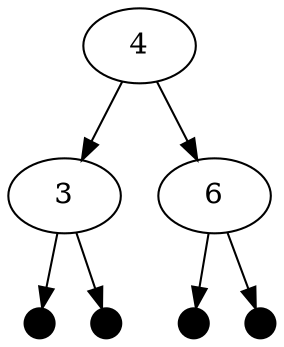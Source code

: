 digraph tree {
  0[label="4"]
  0 -> 1
  0 -> 4
  1[label="3"]
  1 -> 2
  1 -> 3
  2[shape="point",width=0.2]
  3[shape="point",width=0.2]
  4[label="6"]
  4 -> 5
  4 -> 6
  5[shape="point",width=0.2]
  6[shape="point",width=0.2]
}
